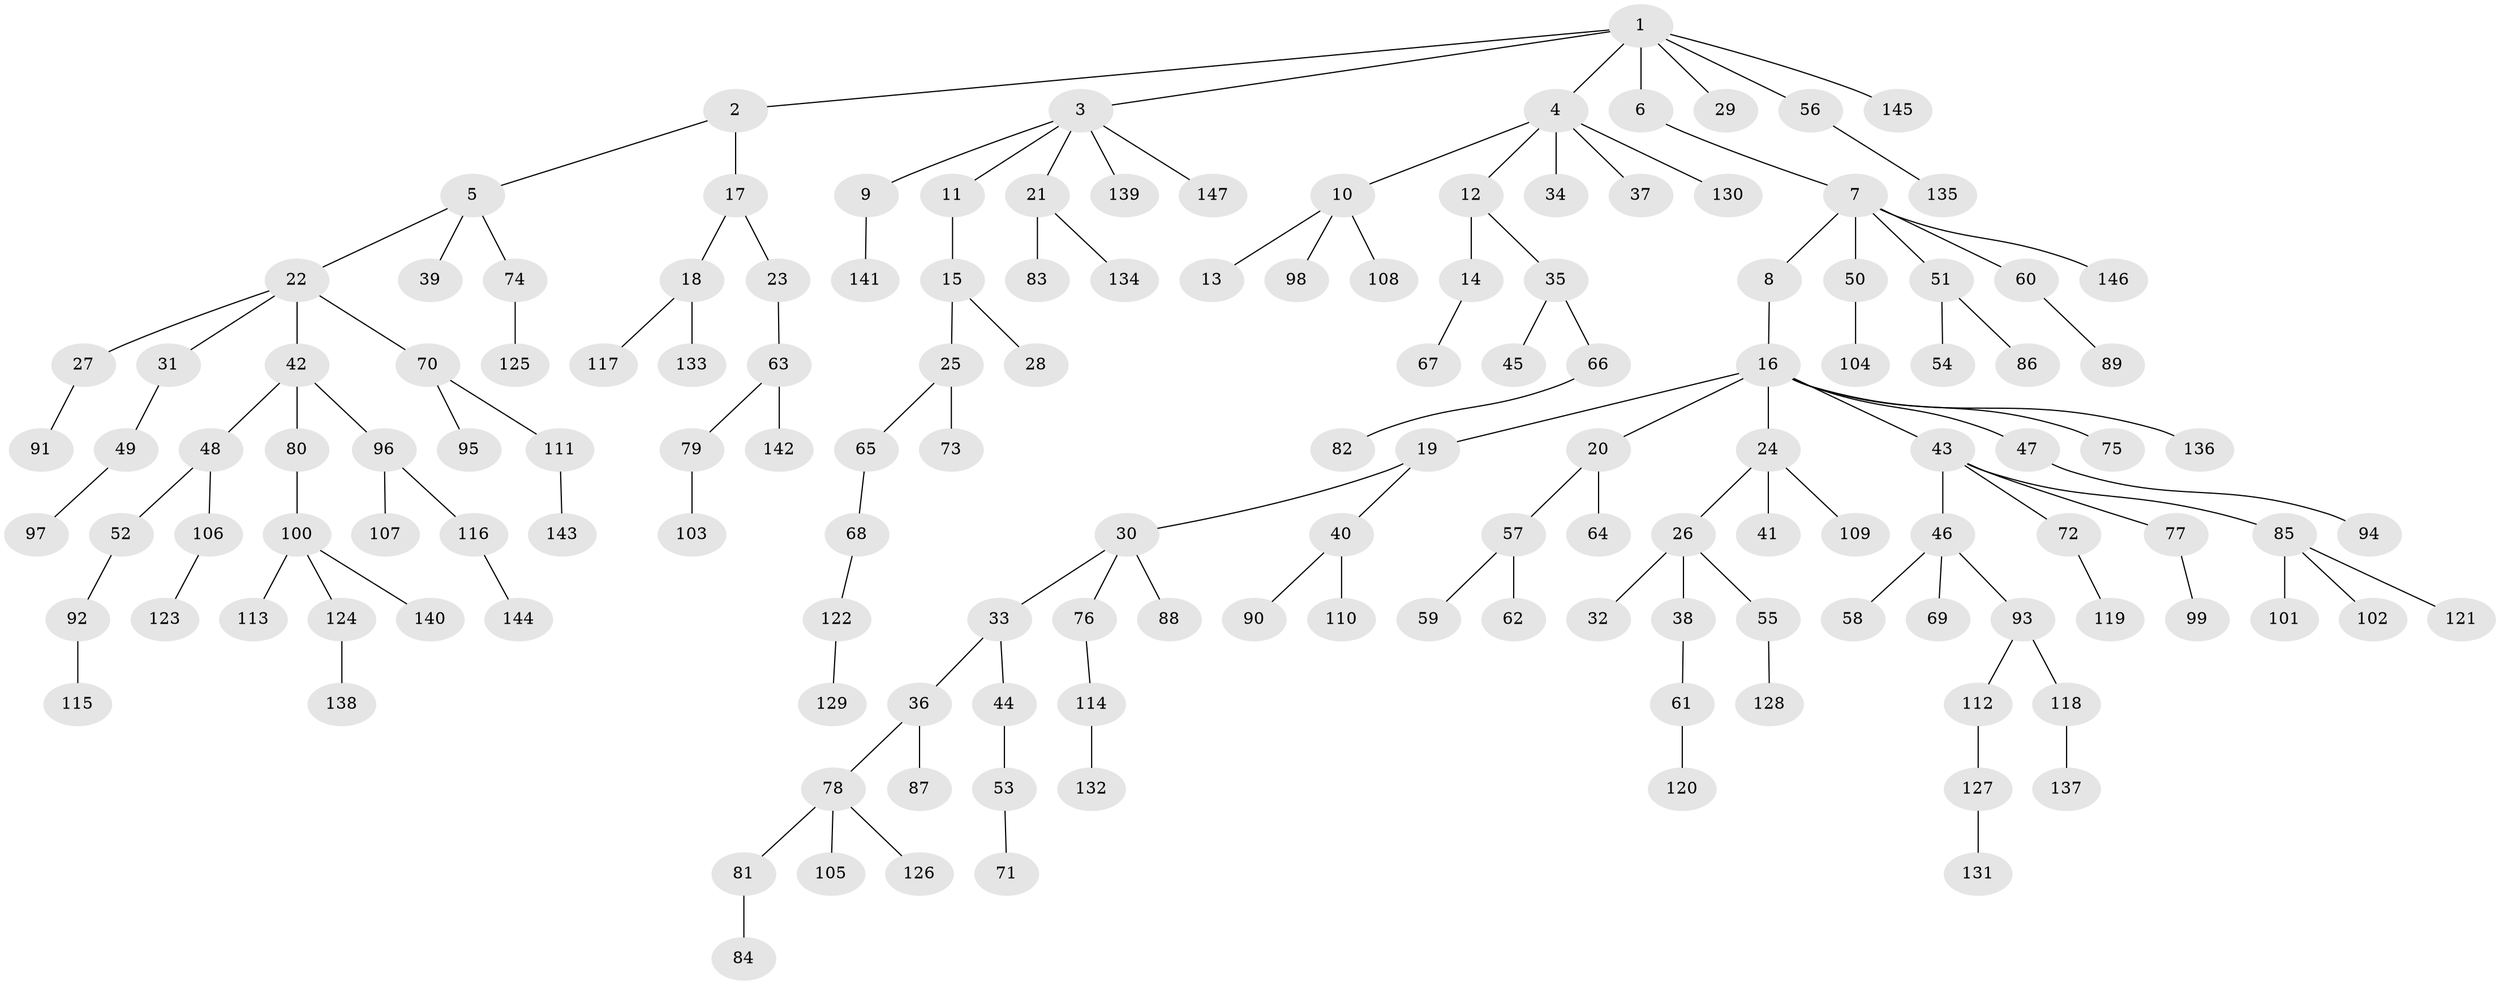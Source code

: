 // coarse degree distribution, {11: 0.00980392156862745, 5: 0.029411764705882353, 6: 0.0196078431372549, 2: 0.18627450980392157, 3: 0.1568627450980392, 1: 0.5588235294117647, 9: 0.00980392156862745, 4: 0.029411764705882353}
// Generated by graph-tools (version 1.1) at 2025/52/02/27/25 19:52:13]
// undirected, 147 vertices, 146 edges
graph export_dot {
graph [start="1"]
  node [color=gray90,style=filled];
  1;
  2;
  3;
  4;
  5;
  6;
  7;
  8;
  9;
  10;
  11;
  12;
  13;
  14;
  15;
  16;
  17;
  18;
  19;
  20;
  21;
  22;
  23;
  24;
  25;
  26;
  27;
  28;
  29;
  30;
  31;
  32;
  33;
  34;
  35;
  36;
  37;
  38;
  39;
  40;
  41;
  42;
  43;
  44;
  45;
  46;
  47;
  48;
  49;
  50;
  51;
  52;
  53;
  54;
  55;
  56;
  57;
  58;
  59;
  60;
  61;
  62;
  63;
  64;
  65;
  66;
  67;
  68;
  69;
  70;
  71;
  72;
  73;
  74;
  75;
  76;
  77;
  78;
  79;
  80;
  81;
  82;
  83;
  84;
  85;
  86;
  87;
  88;
  89;
  90;
  91;
  92;
  93;
  94;
  95;
  96;
  97;
  98;
  99;
  100;
  101;
  102;
  103;
  104;
  105;
  106;
  107;
  108;
  109;
  110;
  111;
  112;
  113;
  114;
  115;
  116;
  117;
  118;
  119;
  120;
  121;
  122;
  123;
  124;
  125;
  126;
  127;
  128;
  129;
  130;
  131;
  132;
  133;
  134;
  135;
  136;
  137;
  138;
  139;
  140;
  141;
  142;
  143;
  144;
  145;
  146;
  147;
  1 -- 2;
  1 -- 3;
  1 -- 4;
  1 -- 6;
  1 -- 29;
  1 -- 56;
  1 -- 145;
  2 -- 5;
  2 -- 17;
  3 -- 9;
  3 -- 11;
  3 -- 21;
  3 -- 139;
  3 -- 147;
  4 -- 10;
  4 -- 12;
  4 -- 34;
  4 -- 37;
  4 -- 130;
  5 -- 22;
  5 -- 39;
  5 -- 74;
  6 -- 7;
  7 -- 8;
  7 -- 50;
  7 -- 51;
  7 -- 60;
  7 -- 146;
  8 -- 16;
  9 -- 141;
  10 -- 13;
  10 -- 98;
  10 -- 108;
  11 -- 15;
  12 -- 14;
  12 -- 35;
  14 -- 67;
  15 -- 25;
  15 -- 28;
  16 -- 19;
  16 -- 20;
  16 -- 24;
  16 -- 43;
  16 -- 47;
  16 -- 75;
  16 -- 136;
  17 -- 18;
  17 -- 23;
  18 -- 117;
  18 -- 133;
  19 -- 30;
  19 -- 40;
  20 -- 57;
  20 -- 64;
  21 -- 83;
  21 -- 134;
  22 -- 27;
  22 -- 31;
  22 -- 42;
  22 -- 70;
  23 -- 63;
  24 -- 26;
  24 -- 41;
  24 -- 109;
  25 -- 65;
  25 -- 73;
  26 -- 32;
  26 -- 38;
  26 -- 55;
  27 -- 91;
  30 -- 33;
  30 -- 76;
  30 -- 88;
  31 -- 49;
  33 -- 36;
  33 -- 44;
  35 -- 45;
  35 -- 66;
  36 -- 78;
  36 -- 87;
  38 -- 61;
  40 -- 90;
  40 -- 110;
  42 -- 48;
  42 -- 80;
  42 -- 96;
  43 -- 46;
  43 -- 72;
  43 -- 77;
  43 -- 85;
  44 -- 53;
  46 -- 58;
  46 -- 69;
  46 -- 93;
  47 -- 94;
  48 -- 52;
  48 -- 106;
  49 -- 97;
  50 -- 104;
  51 -- 54;
  51 -- 86;
  52 -- 92;
  53 -- 71;
  55 -- 128;
  56 -- 135;
  57 -- 59;
  57 -- 62;
  60 -- 89;
  61 -- 120;
  63 -- 79;
  63 -- 142;
  65 -- 68;
  66 -- 82;
  68 -- 122;
  70 -- 95;
  70 -- 111;
  72 -- 119;
  74 -- 125;
  76 -- 114;
  77 -- 99;
  78 -- 81;
  78 -- 105;
  78 -- 126;
  79 -- 103;
  80 -- 100;
  81 -- 84;
  85 -- 101;
  85 -- 102;
  85 -- 121;
  92 -- 115;
  93 -- 112;
  93 -- 118;
  96 -- 107;
  96 -- 116;
  100 -- 113;
  100 -- 124;
  100 -- 140;
  106 -- 123;
  111 -- 143;
  112 -- 127;
  114 -- 132;
  116 -- 144;
  118 -- 137;
  122 -- 129;
  124 -- 138;
  127 -- 131;
}
